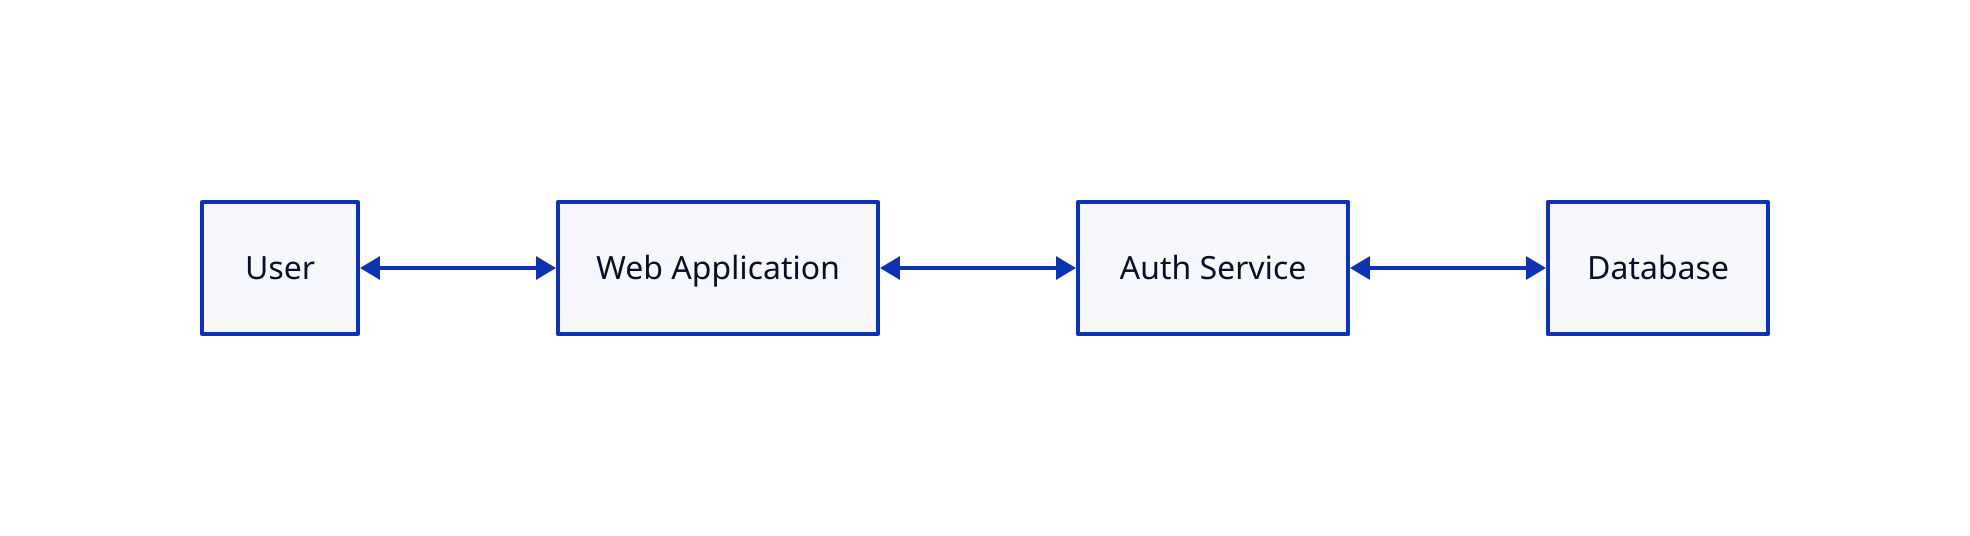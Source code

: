 vars: {
  d2-config: {
    theme-id: 0
  }
}

direction: right

"User" <-> "Web Application"
"Web Application" <-> "Auth Service"
"Auth Service" <-> "Database"
